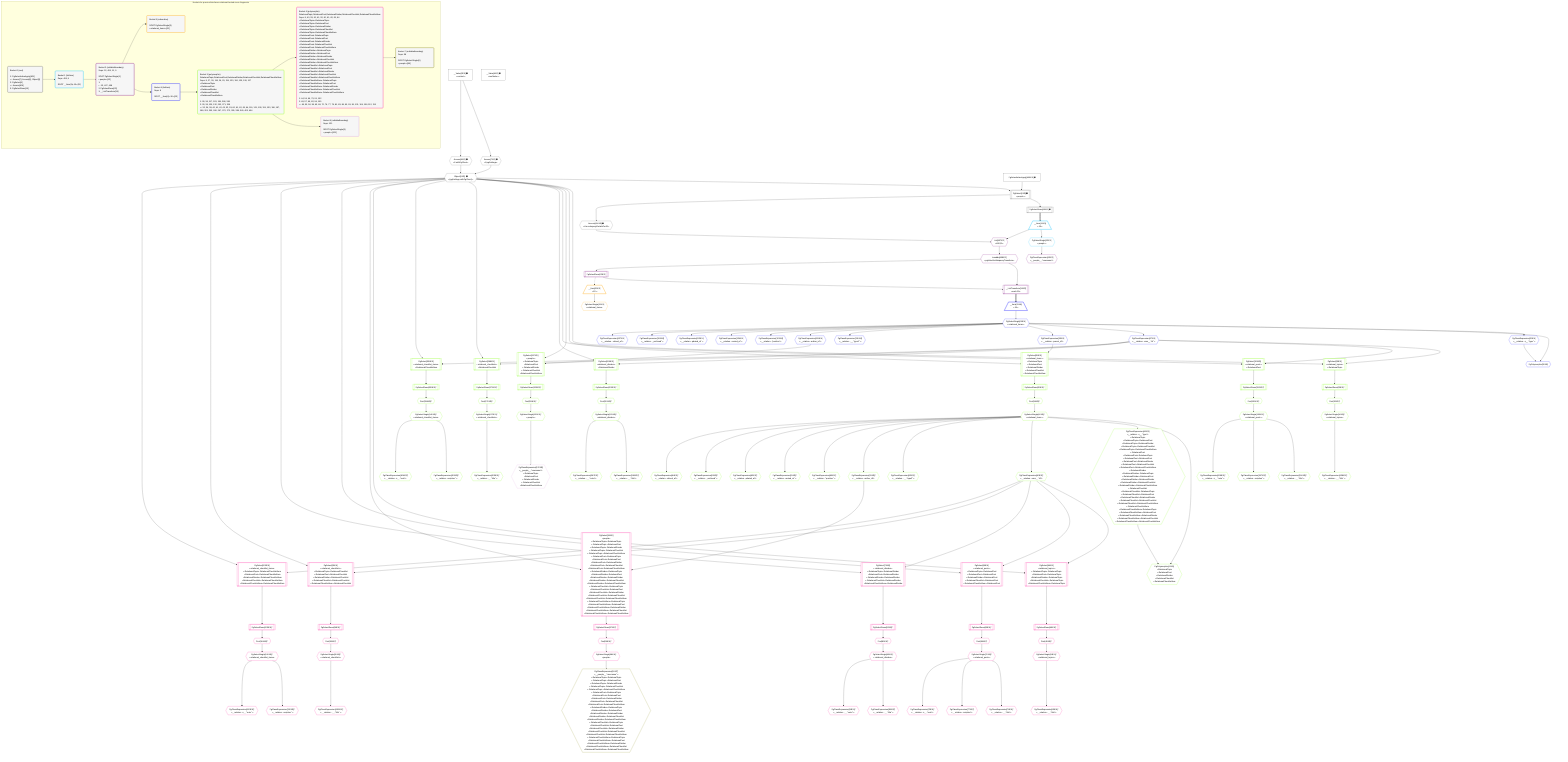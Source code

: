 %%{init: {'themeVariables': { 'fontSize': '12px'}}}%%
graph TD
    classDef path fill:#eee,stroke:#000,color:#000
    classDef plan fill:#fff,stroke-width:1px,color:#000
    classDef itemplan fill:#fff,stroke-width:2px,color:#000
    classDef unbatchedplan fill:#dff,stroke-width:1px,color:#000
    classDef sideeffectplan fill:#fcc,stroke-width:2px,color:#000
    classDef bucket fill:#f6f6f6,color:#000,stroke-width:2px,text-align:left


    %% plan dependencies
    PgSelect6[["PgSelect[6∈0] ➊<br />ᐸpeopleᐳ"]]:::plan
    Object9{{"Object[9∈0] ➊<br />ᐸ{pgSettings,withPgClient}ᐳ"}}:::plan
    PgSelectInlineApply405["PgSelectInlineApply[405∈0] ➊"]:::plan
    Object9 & PgSelectInlineApply405 --> PgSelect6
    Access7{{"Access[7∈0] ➊<br />ᐸ2.pgSettingsᐳ"}}:::plan
    Access8{{"Access[8∈0] ➊<br />ᐸ2.withPgClientᐳ"}}:::plan
    Access7 & Access8 --> Object9
    __Value2["__Value[2∈0] ➊<br />ᐸcontextᐳ"]:::plan
    __Value2 --> Access7
    __Value2 --> Access8
    PgSelectRows10[["PgSelectRows[10∈0] ➊"]]:::plan
    PgSelect6 --> PgSelectRows10
    Access406{{"Access[406∈0] ➊<br />ᐸ6.m.subqueryDetailsFor15ᐳ"}}:::plan
    PgSelect6 --> Access406
    __Value4["__Value[4∈0] ➊<br />ᐸrootValueᐳ"]:::plan
    __Item11[/"__Item[11∈1]<br />ᐸ10ᐳ"\]:::itemplan
    PgSelectRows10 ==> __Item11
    PgSelectSingle12{{"PgSelectSingle[12∈1]<br />ᐸpeopleᐳ"}}:::plan
    __Item11 --> PgSelectSingle12
    __ListTransform19[["__ListTransform[19∈2]<br />ᐸeach:15ᐳ"]]:::plan
    PgSelectRows20[["PgSelectRows[20∈2]"]]:::plan
    Lambda408{{"Lambda[408∈2]<br />ᐸpgInlineViaSubqueryTransformᐳ"}}:::plan
    PgSelectRows20 & Lambda408 --> __ListTransform19
    List407{{"List[407∈2]<br />ᐸ406,11ᐳ"}}:::plan
    Access406 & __Item11 --> List407
    PgClassExpression13{{"PgClassExpression[13∈2]<br />ᐸ__people__.”username”ᐳ"}}:::plan
    PgSelectSingle12 --> PgClassExpression13
    Lambda408 --> PgSelectRows20
    List407 --> Lambda408
    __Item21[/"__Item[21∈3]<br />ᐸ20ᐳ"\]:::itemplan
    PgSelectRows20 -.-> __Item21
    PgSelectSingle22{{"PgSelectSingle[22∈3]<br />ᐸrelational_itemsᐳ"}}:::plan
    __Item21 --> PgSelectSingle22
    PgPolymorphic26{{"PgPolymorphic[26∈4]"}}:::plan
    PgSelectSingle24{{"PgSelectSingle[24∈4]<br />ᐸrelational_itemsᐳ"}}:::plan
    PgClassExpression25{{"PgClassExpression[25∈4]<br />ᐸ__relation...s__.”type”ᐳ"}}:::plan
    PgSelectSingle24 & PgClassExpression25 --> PgPolymorphic26
    __Item23[/"__Item[23∈4]<br />ᐸ19ᐳ"\]:::itemplan
    __ListTransform19 ==> __Item23
    __Item23 --> PgSelectSingle24
    PgSelectSingle24 --> PgClassExpression25
    PgClassExpression27{{"PgClassExpression[27∈4]<br />ᐸ__relation...ems__.”id”ᐳ"}}:::plan
    PgSelectSingle24 --> PgClassExpression27
    PgClassExpression35{{"PgClassExpression[35∈4]<br />ᐸ__relation...parent_id”ᐳ"}}:::plan
    PgSelectSingle24 --> PgClassExpression35
    PgClassExpression115{{"PgClassExpression[115∈4]<br />ᐸ__relation...__.”type2”ᐳ"}}:::plan
    PgSelectSingle24 --> PgClassExpression115
    PgClassExpression116{{"PgClassExpression[116∈4]<br />ᐸ__relation...author_id”ᐳ"}}:::plan
    PgSelectSingle24 --> PgClassExpression116
    PgClassExpression123{{"PgClassExpression[123∈4]<br />ᐸ__relation...”position”ᐳ"}}:::plan
    PgSelectSingle24 --> PgClassExpression123
    PgClassExpression124{{"PgClassExpression[124∈4]<br />ᐸ__relation...reated_at”ᐳ"}}:::plan
    PgSelectSingle24 --> PgClassExpression124
    PgClassExpression125{{"PgClassExpression[125∈4]<br />ᐸ__relation...pdated_at”ᐳ"}}:::plan
    PgSelectSingle24 --> PgClassExpression125
    PgClassExpression126{{"PgClassExpression[126∈4]<br />ᐸ__relation..._archived”ᐳ"}}:::plan
    PgSelectSingle24 --> PgClassExpression126
    PgClassExpression127{{"PgClassExpression[127∈4]<br />ᐸ__relation...chived_at”ᐳ"}}:::plan
    PgSelectSingle24 --> PgClassExpression127
    PgSelect28[["PgSelect[28∈5]<br />ᐸrelational_topicsᐳ<br />ᐳRelationalTopic"]]:::plan
    Object9 & PgClassExpression27 --> PgSelect28
    PgSelect36[["PgSelect[36∈5]<br />ᐸrelational_itemsᐳ<br />ᐳRelationalTopic<br />ᐳRelationalPost<br />ᐳRelationalDivider<br />ᐳRelationalChecklist<br />ᐳRelationalChecklistItem"]]:::plan
    Object9 & PgClassExpression35 --> PgSelect36
    PgPolymorphic42{{"PgPolymorphic[42∈5]<br />ᐳRelationalTopic<br />ᐳRelationalPost<br />ᐳRelationalDivider<br />ᐳRelationalChecklist<br />ᐳRelationalChecklistItem"}}:::plan
    PgSelectSingle40{{"PgSelectSingle[40∈5]^<br />ᐸrelational_itemsᐳ"}}:::plan
    PgClassExpression41{{"PgClassExpression[41∈5]<br />ᐸ__relation...s__.”type”ᐳ<br />ᐳRelationalTopic<br />ᐳRelationalTopicᐳRelationalPost<br />ᐳRelationalTopicᐳRelationalDivider<br />ᐳRelationalTopicᐳRelationalChecklist<br />ᐳRelationalTopicᐳRelationalChecklistItem<br />ᐳRelationalPost<br />ᐳRelationalPostᐳRelationalTopic<br />ᐳRelationalPostᐳRelationalPost<br />ᐳRelationalPostᐳRelationalDivider<br />ᐳRelationalPostᐳRelationalChecklist<br />ᐳRelationalPostᐳRelationalChecklistItem<br />ᐳRelationalDivider<br />ᐳRelationalDividerᐳRelationalTopic<br />ᐳRelationalDividerᐳRelationalPost<br />ᐳRelationalDividerᐳRelationalDivider<br />ᐳRelationalDividerᐳRelationalChecklist<br />ᐳRelationalDividerᐳRelationalChecklistItem<br />ᐳRelationalChecklist<br />ᐳRelationalChecklistᐳRelationalTopic<br />ᐳRelationalChecklistᐳRelationalPost<br />ᐳRelationalChecklistᐳRelationalDivider<br />ᐳRelationalChecklistᐳRelationalChecklist<br />ᐳRelationalChecklistᐳRelationalChecklistItem<br />ᐳRelationalChecklistItem<br />ᐳRelationalChecklistItemᐳRelationalTopic<br />ᐳRelationalChecklistItemᐳRelationalPost<br />ᐳRelationalChecklistItemᐳRelationalDivider<br />ᐳRelationalChecklistItemᐳRelationalChecklist<br />ᐳRelationalChecklistItemᐳRelationalChecklistItem"}}:::plan
    PgSelectSingle40 & PgClassExpression41 --> PgPolymorphic42
    PgSelect117[["PgSelect[117∈5]<br />ᐸpeopleᐳ<br />ᐳRelationalTopic<br />ᐳRelationalPost<br />ᐳRelationalDivider<br />ᐳRelationalChecklist<br />ᐳRelationalChecklistItem"]]:::plan
    Object9 & PgClassExpression116 --> PgSelect117
    PgSelect129[["PgSelect[129∈5]<br />ᐸrelational_postsᐳ<br />ᐳRelationalPost"]]:::plan
    Object9 & PgClassExpression27 --> PgSelect129
    PgSelect199[["PgSelect[199∈5]<br />ᐸrelational_dividersᐳ<br />ᐳRelationalDivider"]]:::plan
    Object9 & PgClassExpression27 --> PgSelect199
    PgSelect268[["PgSelect[268∈5]<br />ᐸrelational_checklistsᐳ<br />ᐳRelationalChecklist"]]:::plan
    Object9 & PgClassExpression27 --> PgSelect268
    PgSelect336[["PgSelect[336∈5]<br />ᐸrelational_checklist_itemsᐳ<br />ᐳRelationalChecklistItem"]]:::plan
    Object9 & PgClassExpression27 --> PgSelect336
    First32{{"First[32∈5]^"}}:::plan
    PgSelectRows33[["PgSelectRows[33∈5]^"]]:::plan
    PgSelectRows33 --> First32
    PgSelect28 --> PgSelectRows33
    PgSelectSingle34{{"PgSelectSingle[34∈5]^<br />ᐸrelational_topicsᐳ"}}:::plan
    First32 --> PgSelectSingle34
    First38{{"First[38∈5]^"}}:::plan
    PgSelectRows39[["PgSelectRows[39∈5]^"]]:::plan
    PgSelectRows39 --> First38
    PgSelect36 --> PgSelectRows39
    First38 --> PgSelectSingle40
    PgSelectSingle40 --> PgClassExpression41
    PgClassExpression43{{"PgClassExpression[43∈5]^<br />ᐸ__relation...ems__.”id”ᐳ"}}:::plan
    PgSelectSingle40 --> PgClassExpression43
    PgClassExpression52{{"PgClassExpression[52∈5]^<br />ᐸ__relation...__.”type2”ᐳ"}}:::plan
    PgSelectSingle40 --> PgClassExpression52
    PgClassExpression53{{"PgClassExpression[53∈5]^<br />ᐸ__relation...author_id”ᐳ"}}:::plan
    PgSelectSingle40 --> PgClassExpression53
    PgClassExpression60{{"PgClassExpression[60∈5]^<br />ᐸ__relation...”position”ᐳ"}}:::plan
    PgSelectSingle40 --> PgClassExpression60
    PgClassExpression61{{"PgClassExpression[61∈5]^<br />ᐸ__relation...reated_at”ᐳ"}}:::plan
    PgSelectSingle40 --> PgClassExpression61
    PgClassExpression62{{"PgClassExpression[62∈5]^<br />ᐸ__relation...pdated_at”ᐳ"}}:::plan
    PgSelectSingle40 --> PgClassExpression62
    PgClassExpression63{{"PgClassExpression[63∈5]^<br />ᐸ__relation..._archived”ᐳ"}}:::plan
    PgSelectSingle40 --> PgClassExpression63
    PgClassExpression64{{"PgClassExpression[64∈5]^<br />ᐸ__relation...chived_at”ᐳ"}}:::plan
    PgSelectSingle40 --> PgClassExpression64
    First119{{"First[119∈5]^"}}:::plan
    PgSelectRows120[["PgSelectRows[120∈5]^"]]:::plan
    PgSelectRows120 --> First119
    PgSelect117 --> PgSelectRows120
    PgSelectSingle121{{"PgSelectSingle[121∈5]^<br />ᐸpeopleᐳ"}}:::plan
    First119 --> PgSelectSingle121
    PgClassExpression128{{"PgClassExpression[128∈5]^<br />ᐸ__relation...__.”title”ᐳ"}}:::plan
    PgSelectSingle34 --> PgClassExpression128
    First131{{"First[131∈5]^"}}:::plan
    PgSelectRows132[["PgSelectRows[132∈5]^"]]:::plan
    PgSelectRows132 --> First131
    PgSelect129 --> PgSelectRows132
    PgSelectSingle133{{"PgSelectSingle[133∈5]^<br />ᐸrelational_postsᐳ"}}:::plan
    First131 --> PgSelectSingle133
    PgClassExpression196{{"PgClassExpression[196∈5]^<br />ᐸ__relation...__.”title”ᐳ"}}:::plan
    PgSelectSingle133 --> PgClassExpression196
    PgClassExpression197{{"PgClassExpression[197∈5]^<br />ᐸ__relation...scription”ᐳ"}}:::plan
    PgSelectSingle133 --> PgClassExpression197
    PgClassExpression198{{"PgClassExpression[198∈5]^<br />ᐸ__relation...s__.”note”ᐳ"}}:::plan
    PgSelectSingle133 --> PgClassExpression198
    First201{{"First[201∈5]^"}}:::plan
    PgSelectRows202[["PgSelectRows[202∈5]^"]]:::plan
    PgSelectRows202 --> First201
    PgSelect199 --> PgSelectRows202
    PgSelectSingle203{{"PgSelectSingle[203∈5]^<br />ᐸrelational_dividersᐳ"}}:::plan
    First201 --> PgSelectSingle203
    PgClassExpression266{{"PgClassExpression[266∈5]^<br />ᐸ__relation...__.”title”ᐳ"}}:::plan
    PgSelectSingle203 --> PgClassExpression266
    PgClassExpression267{{"PgClassExpression[267∈5]^<br />ᐸ__relation...__.”color”ᐳ"}}:::plan
    PgSelectSingle203 --> PgClassExpression267
    First270{{"First[270∈5]^"}}:::plan
    PgSelectRows271[["PgSelectRows[271∈5]^"]]:::plan
    PgSelectRows271 --> First270
    PgSelect268 --> PgSelectRows271
    PgSelectSingle272{{"PgSelectSingle[272∈5]^<br />ᐸrelational_checklistsᐳ"}}:::plan
    First270 --> PgSelectSingle272
    PgClassExpression335{{"PgClassExpression[335∈5]^<br />ᐸ__relation...__.”title”ᐳ"}}:::plan
    PgSelectSingle272 --> PgClassExpression335
    First338{{"First[338∈5]^"}}:::plan
    PgSelectRows339[["PgSelectRows[339∈5]^"]]:::plan
    PgSelectRows339 --> First338
    PgSelect336 --> PgSelectRows339
    PgSelectSingle340{{"PgSelectSingle[340∈5]^<br />ᐸrelational_checklist_itemsᐳ"}}:::plan
    First338 --> PgSelectSingle340
    PgClassExpression403{{"PgClassExpression[403∈5]^<br />ᐸ__relation...scription”ᐳ"}}:::plan
    PgSelectSingle340 --> PgClassExpression403
    PgClassExpression404{{"PgClassExpression[404∈5]^<br />ᐸ__relation...s__.”note”ᐳ"}}:::plan
    PgSelectSingle340 --> PgClassExpression404
    PgSelect44[["PgSelect[44∈6]<br />ᐸrelational_topicsᐳ<br />ᐳRelationalTopicᐳRelationalTopic<br />ᐳRelationalPostᐳRelationalTopic<br />ᐳRelationalDividerᐳRelationalTopic<br />ᐳRelationalChecklistᐳRelationalTopic<br />ᐳRelationalChecklistItemᐳRelationalTopic"]]:::plan
    Object9 & PgClassExpression43 --> PgSelect44
    PgSelect54[["PgSelect[54∈6]<br />ᐸpeopleᐳ<br />ᐳRelationalTopicᐳRelationalTopic<br />ᐳRelationalTopicᐳRelationalPost<br />ᐳRelationalTopicᐳRelationalDivider<br />ᐳRelationalTopicᐳRelationalChecklist<br />ᐳRelationalTopicᐳRelationalChecklistItem<br />ᐳRelationalPostᐳRelationalTopic<br />ᐳRelationalPostᐳRelationalPost<br />ᐳRelationalPostᐳRelationalDivider<br />ᐳRelationalPostᐳRelationalChecklist<br />ᐳRelationalPostᐳRelationalChecklistItem<br />ᐳRelationalDividerᐳRelationalTopic<br />ᐳRelationalDividerᐳRelationalPost<br />ᐳRelationalDividerᐳRelationalDivider<br />ᐳRelationalDividerᐳRelationalChecklist<br />ᐳRelationalDividerᐳRelationalChecklistItem<br />ᐳRelationalChecklistᐳRelationalTopic<br />ᐳRelationalChecklistᐳRelationalPost<br />ᐳRelationalChecklistᐳRelationalDivider<br />ᐳRelationalChecklistᐳRelationalChecklist<br />ᐳRelationalChecklistᐳRelationalChecklistItem<br />ᐳRelationalChecklistItemᐳRelationalTopic<br />ᐳRelationalChecklistItemᐳRelationalPost<br />ᐳRelationalChecklistItemᐳRelationalDivider<br />ᐳRelationalChecklistItemᐳRelationalChecklist<br />ᐳRelationalChecklistItemᐳRelationalChecklistItem"]]:::plan
    Object9 & PgClassExpression53 --> PgSelect54
    PgSelect66[["PgSelect[66∈6]<br />ᐸrelational_postsᐳ<br />ᐳRelationalTopicᐳRelationalPost<br />ᐳRelationalPostᐳRelationalPost<br />ᐳRelationalDividerᐳRelationalPost<br />ᐳRelationalChecklistᐳRelationalPost<br />ᐳRelationalChecklistItemᐳRelationalPost"]]:::plan
    Object9 & PgClassExpression43 --> PgSelect66
    PgSelect79[["PgSelect[79∈6]<br />ᐸrelational_dividersᐳ<br />ᐳRelationalTopicᐳRelationalDivider<br />ᐳRelationalPostᐳRelationalDivider<br />ᐳRelationalDividerᐳRelationalDivider<br />ᐳRelationalChecklistᐳRelationalDivider<br />ᐳRelationalChecklistItemᐳRelationalDivider"]]:::plan
    Object9 & PgClassExpression43 --> PgSelect79
    PgSelect91[["PgSelect[91∈6]<br />ᐸrelational_checklistsᐳ<br />ᐳRelationalTopicᐳRelationalChecklist<br />ᐳRelationalPostᐳRelationalChecklist<br />ᐳRelationalDividerᐳRelationalChecklist<br />ᐳRelationalChecklistᐳRelationalChecklist<br />ᐳRelationalChecklistItemᐳRelationalChecklist"]]:::plan
    Object9 & PgClassExpression43 --> PgSelect91
    PgSelect102[["PgSelect[102∈6]<br />ᐸrelational_checklist_itemsᐳ<br />ᐳRelationalTopicᐳRelationalChecklistItem<br />ᐳRelationalPostᐳRelationalChecklistItem<br />ᐳRelationalDividerᐳRelationalChecklistItem<br />ᐳRelationalChecklistᐳRelationalChecklistItem<br />ᐳRelationalChecklistItemᐳRelationalChecklistItem"]]:::plan
    Object9 & PgClassExpression43 --> PgSelect102
    First48{{"First[48∈6]^"}}:::plan
    PgSelectRows49[["PgSelectRows[49∈6]^"]]:::plan
    PgSelectRows49 --> First48
    PgSelect44 --> PgSelectRows49
    PgSelectSingle50{{"PgSelectSingle[50∈6]^<br />ᐸrelational_topicsᐳ"}}:::plan
    First48 --> PgSelectSingle50
    First56{{"First[56∈6]^"}}:::plan
    PgSelectRows57[["PgSelectRows[57∈6]^"]]:::plan
    PgSelectRows57 --> First56
    PgSelect54 --> PgSelectRows57
    PgSelectSingle58{{"PgSelectSingle[58∈6]^<br />ᐸpeopleᐳ"}}:::plan
    First56 --> PgSelectSingle58
    PgClassExpression65{{"PgClassExpression[65∈6]^<br />ᐸ__relation...__.”title”ᐳ"}}:::plan
    PgSelectSingle50 --> PgClassExpression65
    First68{{"First[68∈6]^"}}:::plan
    PgSelectRows69[["PgSelectRows[69∈6]^"]]:::plan
    PgSelectRows69 --> First68
    PgSelect66 --> PgSelectRows69
    PgSelectSingle70{{"PgSelectSingle[70∈6]^<br />ᐸrelational_postsᐳ"}}:::plan
    First68 --> PgSelectSingle70
    PgClassExpression76{{"PgClassExpression[76∈6]^<br />ᐸ__relation...__.”title”ᐳ"}}:::plan
    PgSelectSingle70 --> PgClassExpression76
    PgClassExpression77{{"PgClassExpression[77∈6]^<br />ᐸ__relation...scription”ᐳ"}}:::plan
    PgSelectSingle70 --> PgClassExpression77
    PgClassExpression78{{"PgClassExpression[78∈6]^<br />ᐸ__relation...s__.”note”ᐳ"}}:::plan
    PgSelectSingle70 --> PgClassExpression78
    First81{{"First[81∈6]^"}}:::plan
    PgSelectRows82[["PgSelectRows[82∈6]^"]]:::plan
    PgSelectRows82 --> First81
    PgSelect79 --> PgSelectRows82
    PgSelectSingle83{{"PgSelectSingle[83∈6]^<br />ᐸrelational_dividersᐳ"}}:::plan
    First81 --> PgSelectSingle83
    PgClassExpression89{{"PgClassExpression[89∈6]^<br />ᐸ__relation...__.”title”ᐳ"}}:::plan
    PgSelectSingle83 --> PgClassExpression89
    PgClassExpression90{{"PgClassExpression[90∈6]^<br />ᐸ__relation...__.”color”ᐳ"}}:::plan
    PgSelectSingle83 --> PgClassExpression90
    First93{{"First[93∈6]^"}}:::plan
    PgSelectRows94[["PgSelectRows[94∈6]^"]]:::plan
    PgSelectRows94 --> First93
    PgSelect91 --> PgSelectRows94
    PgSelectSingle95{{"PgSelectSingle[95∈6]^<br />ᐸrelational_checklistsᐳ"}}:::plan
    First93 --> PgSelectSingle95
    PgClassExpression101{{"PgClassExpression[101∈6]^<br />ᐸ__relation...__.”title”ᐳ"}}:::plan
    PgSelectSingle95 --> PgClassExpression101
    First104{{"First[104∈6]^"}}:::plan
    PgSelectRows105[["PgSelectRows[105∈6]^"]]:::plan
    PgSelectRows105 --> First104
    PgSelect102 --> PgSelectRows105
    PgSelectSingle106{{"PgSelectSingle[106∈6]^<br />ᐸrelational_checklist_itemsᐳ"}}:::plan
    First104 --> PgSelectSingle106
    PgClassExpression112{{"PgClassExpression[112∈6]^<br />ᐸ__relation...scription”ᐳ"}}:::plan
    PgSelectSingle106 --> PgClassExpression112
    PgClassExpression113{{"PgClassExpression[113∈6]^<br />ᐸ__relation...s__.”note”ᐳ"}}:::plan
    PgSelectSingle106 --> PgClassExpression113
    PgClassExpression59{{"PgClassExpression[59∈7]<br />ᐸ__people__.”username”ᐳ<br />ᐳRelationalTopicᐳRelationalTopic<br />ᐳRelationalTopicᐳRelationalPost<br />ᐳRelationalTopicᐳRelationalDivider<br />ᐳRelationalTopicᐳRelationalChecklist<br />ᐳRelationalTopicᐳRelationalChecklistItem<br />ᐳRelationalPostᐳRelationalTopic<br />ᐳRelationalPostᐳRelationalPost<br />ᐳRelationalPostᐳRelationalDivider<br />ᐳRelationalPostᐳRelationalChecklist<br />ᐳRelationalPostᐳRelationalChecklistItem<br />ᐳRelationalDividerᐳRelationalTopic<br />ᐳRelationalDividerᐳRelationalPost<br />ᐳRelationalDividerᐳRelationalDivider<br />ᐳRelationalDividerᐳRelationalChecklist<br />ᐳRelationalDividerᐳRelationalChecklistItem<br />ᐳRelationalChecklistᐳRelationalTopic<br />ᐳRelationalChecklistᐳRelationalPost<br />ᐳRelationalChecklistᐳRelationalDivider<br />ᐳRelationalChecklistᐳRelationalChecklist<br />ᐳRelationalChecklistᐳRelationalChecklistItem<br />ᐳRelationalChecklistItemᐳRelationalTopic<br />ᐳRelationalChecklistItemᐳRelationalPost<br />ᐳRelationalChecklistItemᐳRelationalDivider<br />ᐳRelationalChecklistItemᐳRelationalChecklist<br />ᐳRelationalChecklistItemᐳRelationalChecklistItem"}}:::plan
    PgSelectSingle58 --> PgClassExpression59
    PgClassExpression122{{"PgClassExpression[122∈8]<br />ᐸ__people__.”username”ᐳ<br />ᐳRelationalTopic<br />ᐳRelationalPost<br />ᐳRelationalDivider<br />ᐳRelationalChecklist<br />ᐳRelationalChecklistItem"}}:::plan
    PgSelectSingle121 --> PgClassExpression122

    %% define steps

    subgraph "Buckets for queries/interfaces-relational/nested-more-fragments"
    Bucket0("Bucket 0 (root)<br /><br />1: PgSelectInlineApply[405]<br />ᐳ: Access[7], Access[8], Object[9]<br />2: PgSelect[6]<br />ᐳ: Access[406]<br />3: PgSelectRows[10]"):::bucket
    classDef bucket0 stroke:#696969
    class Bucket0,__Value2,__Value4,PgSelect6,Access7,Access8,Object9,PgSelectRows10,PgSelectInlineApply405,Access406 bucket0
    Bucket1("Bucket 1 (listItem)<br />Deps: 406, 9<br /><br />ROOT __Item{1}ᐸ10ᐳ[11]"):::bucket
    classDef bucket1 stroke:#00bfff
    class Bucket1,__Item11,PgSelectSingle12 bucket1
    Bucket2("Bucket 2 (nullableBoundary)<br />Deps: 12, 406, 11, 9<br /><br />ROOT PgSelectSingle{1}ᐸpeopleᐳ[12]<br />1: <br />ᐳ: 13, 407, 408<br />2: PgSelectRows[20]<br />3: __ListTransform[19]"):::bucket
    classDef bucket2 stroke:#7f007f
    class Bucket2,PgClassExpression13,__ListTransform19,PgSelectRows20,List407,Lambda408 bucket2
    Bucket3("Bucket 3 (subroutine)<br /><br />ROOT PgSelectSingle{3}ᐸrelational_itemsᐳ[22]"):::bucket
    classDef bucket3 stroke:#ffa500
    class Bucket3,__Item21,PgSelectSingle22 bucket3
    Bucket4("Bucket 4 (listItem)<br />Deps: 9<br /><br />ROOT __Item{4}ᐸ19ᐳ[23]"):::bucket
    classDef bucket4 stroke:#0000ff
    class Bucket4,__Item23,PgSelectSingle24,PgClassExpression25,PgPolymorphic26,PgClassExpression27,PgClassExpression35,PgClassExpression115,PgClassExpression116,PgClassExpression123,PgClassExpression124,PgClassExpression125,PgClassExpression126,PgClassExpression127 bucket4
    Bucket5("Bucket 5 (polymorphic)<br />RelationalTopic,RelationalPost,RelationalDivider,RelationalChecklist,RelationalChecklistItem<br />Deps: 9, 27, 35, 116, 26, 25, 115, 123, 124, 125, 126, 127<br />ᐳRelationalTopic<br />ᐳRelationalPost<br />ᐳRelationalDivider<br />ᐳRelationalChecklist<br />ᐳRelationalChecklistItem<br /><br />1: 28, 36, 117, 129, 199, 268, 336<br />2: 33, 39, 120, 132, 202, 271, 339<br />ᐳ: 32, 34, 38, 40, 41, 42, 43, 52, 53, 60, 61, 62, 63, 64, 119, 121, 128, 131, 133, 196, 197, 198, 201, 203, 266, 267, 270, 272, 335, 338, 340, 403, 404"):::bucket
    classDef bucket5 stroke:#7fff00
    class Bucket5,PgSelect28,First32,PgSelectRows33,PgSelectSingle34,PgSelect36,First38,PgSelectRows39,PgSelectSingle40,PgClassExpression41,PgPolymorphic42,PgClassExpression43,PgClassExpression52,PgClassExpression53,PgClassExpression60,PgClassExpression61,PgClassExpression62,PgClassExpression63,PgClassExpression64,PgSelect117,First119,PgSelectRows120,PgSelectSingle121,PgClassExpression128,PgSelect129,First131,PgSelectRows132,PgSelectSingle133,PgClassExpression196,PgClassExpression197,PgClassExpression198,PgSelect199,First201,PgSelectRows202,PgSelectSingle203,PgClassExpression266,PgClassExpression267,PgSelect268,First270,PgSelectRows271,PgSelectSingle272,PgClassExpression335,PgSelect336,First338,PgSelectRows339,PgSelectSingle340,PgClassExpression403,PgClassExpression404 bucket5
    Bucket6("Bucket 6 (polymorphic)<br />RelationalTopic,RelationalPost,RelationalDivider,RelationalChecklist,RelationalChecklistItem<br />Deps: 9, 43, 53, 42, 41, 52, 60, 61, 62, 63, 64<br />ᐳRelationalTopicᐳRelationalTopic<br />ᐳRelationalTopicᐳRelationalPost<br />ᐳRelationalTopicᐳRelationalDivider<br />ᐳRelationalTopicᐳRelationalChecklist<br />ᐳRelationalTopicᐳRelationalChecklistItem<br />ᐳRelationalPostᐳRelationalTopic<br />ᐳRelationalPostᐳRelationalPost<br />ᐳRelationalPostᐳRelationalDivider<br />ᐳRelationalPostᐳRelationalChecklist<br />ᐳRelationalPostᐳRelationalChecklistItem<br />ᐳRelationalDividerᐳRelationalTopic<br />ᐳRelationalDividerᐳRelationalPost<br />ᐳRelationalDividerᐳRelationalDivider<br />ᐳRelationalDividerᐳRelationalChecklist<br />ᐳRelationalDividerᐳRelationalChecklistItem<br />ᐳRelationalChecklistᐳRelationalTopic<br />ᐳRelationalChecklistᐳRelationalPost<br />ᐳRelationalChecklistᐳRelationalDivider<br />ᐳRelationalChecklistᐳRelationalChecklist<br />ᐳRelationalChecklistᐳRelationalChecklistItem<br />ᐳRelationalChecklistItemᐳRelationalTopic<br />ᐳRelationalChecklistItemᐳRelationalPost<br />ᐳRelationalChecklistItemᐳRelationalDivider<br />ᐳRelationalChecklistItemᐳRelationalChecklist<br />ᐳRelationalChecklistItemᐳRelationalChecklistItem<br /><br />1: 44, 54, 66, 79, 91, 102<br />2: 49, 57, 69, 82, 94, 105<br />ᐳ: 48, 50, 56, 58, 65, 68, 70, 76, 77, 78, 81, 83, 89, 90, 93, 95, 101, 104, 106, 112, 113"):::bucket
    classDef bucket6 stroke:#ff1493
    class Bucket6,PgSelect44,First48,PgSelectRows49,PgSelectSingle50,PgSelect54,First56,PgSelectRows57,PgSelectSingle58,PgClassExpression65,PgSelect66,First68,PgSelectRows69,PgSelectSingle70,PgClassExpression76,PgClassExpression77,PgClassExpression78,PgSelect79,First81,PgSelectRows82,PgSelectSingle83,PgClassExpression89,PgClassExpression90,PgSelect91,First93,PgSelectRows94,PgSelectSingle95,PgClassExpression101,PgSelect102,First104,PgSelectRows105,PgSelectSingle106,PgClassExpression112,PgClassExpression113 bucket6
    Bucket7("Bucket 7 (nullableBoundary)<br />Deps: 58<br /><br />ROOT PgSelectSingle{6}ᐸpeopleᐳ[58]"):::bucket
    classDef bucket7 stroke:#808000
    class Bucket7,PgClassExpression59 bucket7
    Bucket8("Bucket 8 (nullableBoundary)<br />Deps: 121<br /><br />ROOT PgSelectSingle{5}ᐸpeopleᐳ[121]"):::bucket
    classDef bucket8 stroke:#dda0dd
    class Bucket8,PgClassExpression122 bucket8
    Bucket0 --> Bucket1
    Bucket1 --> Bucket2
    Bucket2 --> Bucket3 & Bucket4
    Bucket4 --> Bucket5
    Bucket5 --> Bucket6 & Bucket8
    Bucket6 --> Bucket7
    end